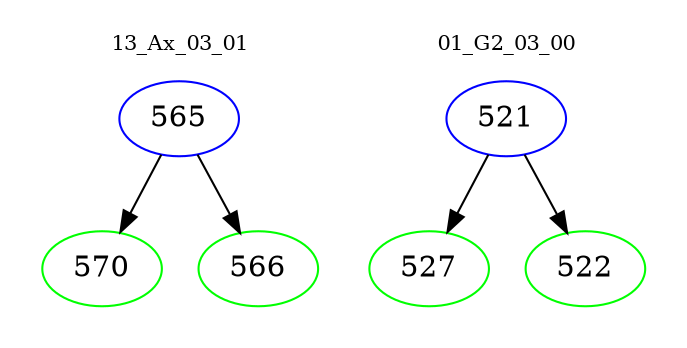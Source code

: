 digraph{
subgraph cluster_0 {
color = white
label = "13_Ax_03_01";
fontsize=10;
T0_565 [label="565", color="blue"]
T0_565 -> T0_570 [color="black"]
T0_570 [label="570", color="green"]
T0_565 -> T0_566 [color="black"]
T0_566 [label="566", color="green"]
}
subgraph cluster_1 {
color = white
label = "01_G2_03_00";
fontsize=10;
T1_521 [label="521", color="blue"]
T1_521 -> T1_527 [color="black"]
T1_527 [label="527", color="green"]
T1_521 -> T1_522 [color="black"]
T1_522 [label="522", color="green"]
}
}
